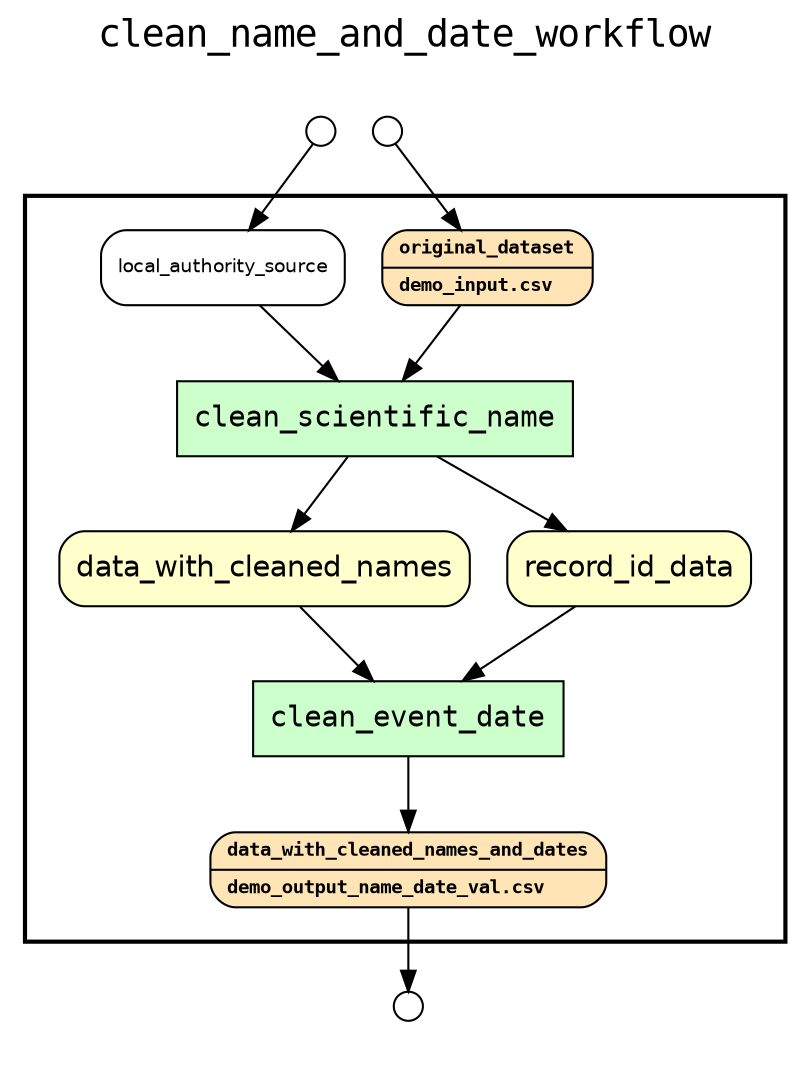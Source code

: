 
digraph yw_data_view {
rankdir=TB
fontname=Courier; fontsize=18; labelloc=t
label="clean_name_and_date_workflow"
subgraph cluster_workflow { label=""; color=black; penwidth=2
subgraph cluster_workflow_inner { label=""; color=white
node[shape=box style="filled" fillcolor="#CCFFCC" peripheries=1 fontname=Courier]
clean_scientific_name
clean_event_date
node[shape=box style="filled" fillcolor="#CCFFCC" peripheries=1 fontname=Courier]
clean_scientific_name
clean_event_date
node[shape=box style="rounded,filled" fillcolor="#FFFFCC" peripheries=1 fontname=Helvetica]
data_with_cleaned_names
record_id_data
node[shape=box style="rounded,filled" fillcolor="#FFE4B5" peripheries=1 fontname="Courier-Bold" fontsize=9]
original_dataset[shape=record rankdir=LR label="{<f0> original_dataset |<f1>demo_input.csv\l}"]
node[shape=box style="rounded,filled" fillcolor="#FFE4B5" peripheries=1 fontname="Courier-Bold" fontsize=9]
data_with_cleaned_names_and_dates[shape=record rankdir=LR label="{<f0> data_with_cleaned_names_and_dates |<f1>demo_output_name_date_val.csv\l}"]
node[shape=box style="rounded,filled" fillcolor="#FFFFFF" peripheries=1 fontname=Helvetica]
local_authority_source
}}
subgraph cluster_inflows { label=""; color=white; penwidth=2
subgraph cluster_inflows_inner { label=""; color=white
node[shape=circle fillcolor="#FFFFFF" peripheries=1 width=0.2]
original_dataset_inflow [label=""]
local_authority_source_inflow [label=""]
}}
subgraph cluster_outflows { label=""; color=white; penwidth=2
subgraph cluster_outflows_inner { label=""; color=white
node[shape=circle fillcolor="#FFFFFF" peripheries=1 width=0.2]
data_with_cleaned_names_and_dates_outflow [label=""]
}}
record_id_data -> clean_event_date
data_with_cleaned_names -> clean_event_date
original_dataset -> clean_scientific_name
local_authority_source -> clean_scientific_name
clean_scientific_name -> data_with_cleaned_names
clean_scientific_name -> record_id_data
clean_event_date -> data_with_cleaned_names_and_dates
original_dataset_inflow -> original_dataset
local_authority_source_inflow -> local_authority_source
data_with_cleaned_names_and_dates -> data_with_cleaned_names_and_dates_outflow
}


